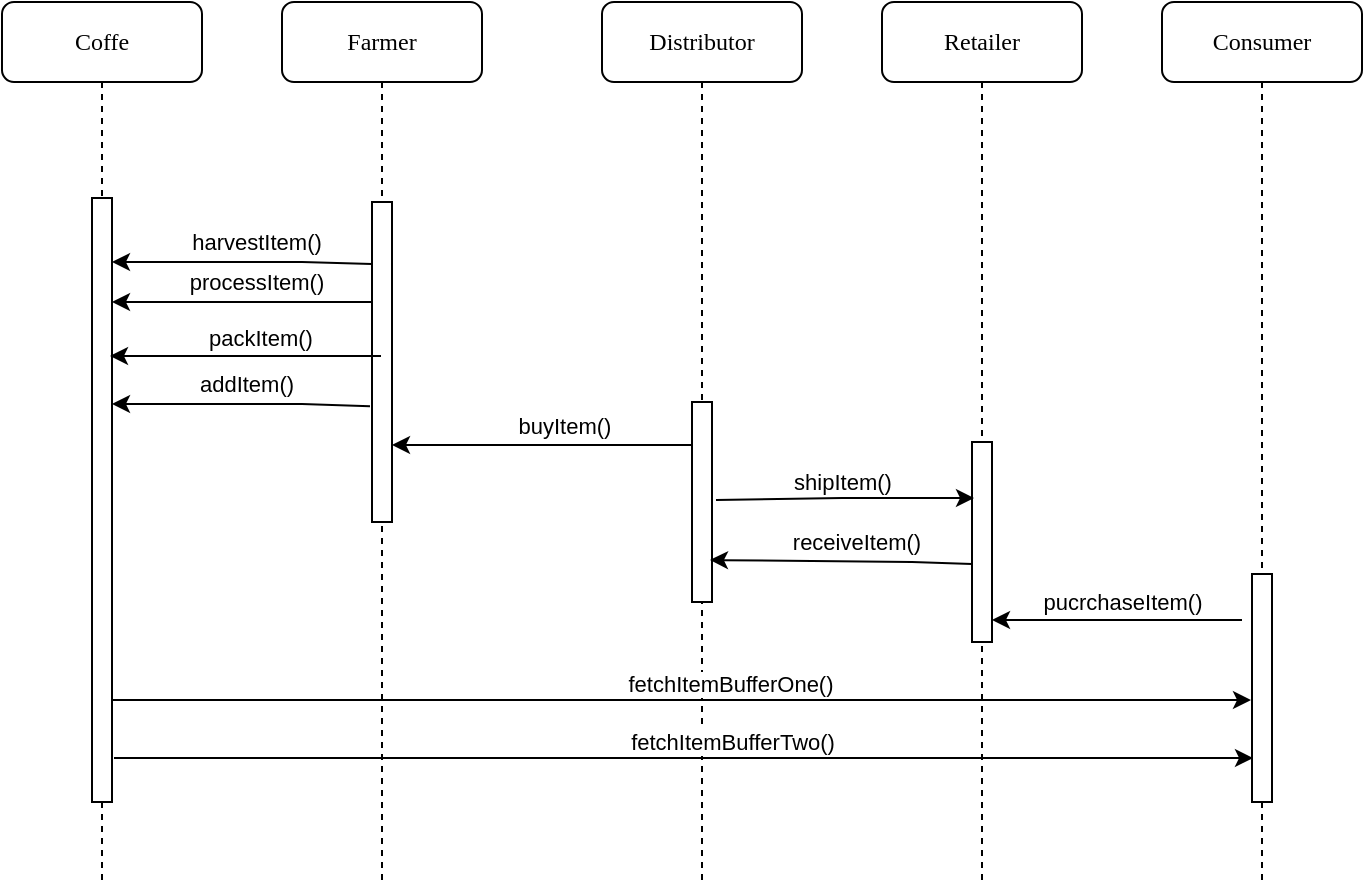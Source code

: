 <mxfile version="15.6.3" type="device"><diagram name="Page-1" id="13e1069c-82ec-6db2-03f1-153e76fe0fe0"><mxGraphModel dx="702" dy="793" grid="1" gridSize="10" guides="1" tooltips="1" connect="1" arrows="1" fold="1" page="1" pageScale="1" pageWidth="1100" pageHeight="850" background="none" math="0" shadow="0"><root><mxCell id="0"/><mxCell id="1" parent="0"/><mxCell id="7baba1c4bc27f4b0-2" value="Farmer" style="shape=umlLifeline;perimeter=lifelinePerimeter;whiteSpace=wrap;html=1;container=1;collapsible=0;recursiveResize=0;outlineConnect=0;rounded=1;shadow=0;comic=0;labelBackgroundColor=none;strokeWidth=1;fontFamily=Verdana;fontSize=12;align=center;" parent="1" vertex="1"><mxGeometry x="240" y="80" width="100" height="440" as="geometry"/></mxCell><mxCell id="7baba1c4bc27f4b0-10" value="" style="html=1;points=[];perimeter=orthogonalPerimeter;rounded=0;shadow=0;comic=0;labelBackgroundColor=none;strokeWidth=1;fontFamily=Verdana;fontSize=12;align=center;" parent="7baba1c4bc27f4b0-2" vertex="1"><mxGeometry x="45" y="100" width="10" height="160" as="geometry"/></mxCell><mxCell id="tHxEXbKZa0VlboD3l-bC-11" value="" style="endArrow=classic;html=1;rounded=0;" edge="1" parent="7baba1c4bc27f4b0-2"><mxGeometry width="50" height="50" relative="1" as="geometry"><mxPoint x="209.5" y="221.5" as="sourcePoint"/><mxPoint x="55" y="221.5" as="targetPoint"/><Array as="points"><mxPoint x="150" y="221.5"/></Array></mxGeometry></mxCell><mxCell id="tHxEXbKZa0VlboD3l-bC-12" value="buyItem()" style="edgeLabel;html=1;align=center;verticalAlign=middle;resizable=0;points=[];" vertex="1" connectable="0" parent="tHxEXbKZa0VlboD3l-bC-11"><mxGeometry x="-0.104" y="-1" relative="1" as="geometry"><mxPoint y="-9" as="offset"/></mxGeometry></mxCell><mxCell id="7baba1c4bc27f4b0-3" value="Distributor" style="shape=umlLifeline;perimeter=lifelinePerimeter;whiteSpace=wrap;html=1;container=1;collapsible=0;recursiveResize=0;outlineConnect=0;rounded=1;shadow=0;comic=0;labelBackgroundColor=none;strokeWidth=1;fontFamily=Verdana;fontSize=12;align=center;" parent="1" vertex="1"><mxGeometry x="400" y="80" width="100" height="440" as="geometry"/></mxCell><mxCell id="7baba1c4bc27f4b0-13" value="" style="html=1;points=[];perimeter=orthogonalPerimeter;rounded=0;shadow=0;comic=0;labelBackgroundColor=none;strokeWidth=1;fontFamily=Verdana;fontSize=12;align=center;" parent="7baba1c4bc27f4b0-3" vertex="1"><mxGeometry x="45" y="200" width="10" height="100" as="geometry"/></mxCell><mxCell id="7baba1c4bc27f4b0-4" value="Retailer" style="shape=umlLifeline;perimeter=lifelinePerimeter;whiteSpace=wrap;html=1;container=1;collapsible=0;recursiveResize=0;outlineConnect=0;rounded=1;shadow=0;comic=0;labelBackgroundColor=none;strokeWidth=1;fontFamily=Verdana;fontSize=12;align=center;" parent="1" vertex="1"><mxGeometry x="540" y="80" width="100" height="440" as="geometry"/></mxCell><mxCell id="7baba1c4bc27f4b0-5" value="Consumer" style="shape=umlLifeline;perimeter=lifelinePerimeter;whiteSpace=wrap;html=1;container=1;collapsible=0;recursiveResize=0;outlineConnect=0;rounded=1;shadow=0;comic=0;labelBackgroundColor=none;strokeWidth=1;fontFamily=Verdana;fontSize=12;align=center;" parent="1" vertex="1"><mxGeometry x="680" y="80" width="100" height="440" as="geometry"/></mxCell><mxCell id="7baba1c4bc27f4b0-19" value="" style="html=1;points=[];perimeter=orthogonalPerimeter;rounded=0;shadow=0;comic=0;labelBackgroundColor=none;strokeWidth=1;fontFamily=Verdana;fontSize=12;align=center;" parent="7baba1c4bc27f4b0-5" vertex="1"><mxGeometry x="45" y="286" width="10" height="114" as="geometry"/></mxCell><mxCell id="7baba1c4bc27f4b0-8" value="Coffe" style="shape=umlLifeline;perimeter=lifelinePerimeter;whiteSpace=wrap;html=1;container=1;collapsible=0;recursiveResize=0;outlineConnect=0;rounded=1;shadow=0;comic=0;labelBackgroundColor=none;strokeWidth=1;fontFamily=Verdana;fontSize=12;align=center;" parent="1" vertex="1"><mxGeometry x="100" y="80" width="100" height="440" as="geometry"/></mxCell><mxCell id="7baba1c4bc27f4b0-9" value="" style="html=1;points=[];perimeter=orthogonalPerimeter;rounded=0;shadow=0;comic=0;labelBackgroundColor=none;strokeWidth=1;fontFamily=Verdana;fontSize=12;align=center;" parent="7baba1c4bc27f4b0-8" vertex="1"><mxGeometry x="45" y="98" width="10" height="302" as="geometry"/></mxCell><mxCell id="tHxEXbKZa0VlboD3l-bC-9" value="addItem()" style="endArrow=classic;html=1;rounded=0;exitX=-0.1;exitY=0.638;exitDx=0;exitDy=0;exitPerimeter=0;" edge="1" parent="7baba1c4bc27f4b0-8" source="7baba1c4bc27f4b0-10"><mxGeometry x="-0.04" y="-10" width="50" height="50" relative="1" as="geometry"><mxPoint x="180" y="201" as="sourcePoint"/><mxPoint x="55" y="201" as="targetPoint"/><Array as="points"><mxPoint x="150" y="201"/></Array><mxPoint as="offset"/></mxGeometry></mxCell><mxCell id="7baba1c4bc27f4b0-16" value="" style="html=1;points=[];perimeter=orthogonalPerimeter;rounded=0;shadow=0;comic=0;labelBackgroundColor=none;strokeWidth=1;fontFamily=Verdana;fontSize=12;align=center;" parent="1" vertex="1"><mxGeometry x="585" y="300" width="10" height="100" as="geometry"/></mxCell><mxCell id="tHxEXbKZa0VlboD3l-bC-3" value="" style="endArrow=classic;html=1;rounded=0;exitX=0;exitY=0.194;exitDx=0;exitDy=0;exitPerimeter=0;" edge="1" parent="1" source="7baba1c4bc27f4b0-10" target="7baba1c4bc27f4b0-9"><mxGeometry width="50" height="50" relative="1" as="geometry"><mxPoint x="280" y="210" as="sourcePoint"/><mxPoint x="230" y="220" as="targetPoint"/><Array as="points"><mxPoint x="250" y="210"/></Array></mxGeometry></mxCell><mxCell id="tHxEXbKZa0VlboD3l-bC-4" value="harvestItem()" style="edgeLabel;html=1;align=center;verticalAlign=middle;resizable=0;points=[];" vertex="1" connectable="0" parent="tHxEXbKZa0VlboD3l-bC-3"><mxGeometry x="-0.104" y="-1" relative="1" as="geometry"><mxPoint y="-9" as="offset"/></mxGeometry></mxCell><mxCell id="tHxEXbKZa0VlboD3l-bC-5" value="" style="endArrow=classic;html=1;rounded=0;" edge="1" parent="1" source="7baba1c4bc27f4b0-10"><mxGeometry width="50" height="50" relative="1" as="geometry"><mxPoint x="280" y="230" as="sourcePoint"/><mxPoint x="155" y="230" as="targetPoint"/><Array as="points"><mxPoint x="250" y="230"/></Array></mxGeometry></mxCell><mxCell id="tHxEXbKZa0VlboD3l-bC-6" value="processItem()" style="edgeLabel;html=1;align=center;verticalAlign=middle;resizable=0;points=[];" vertex="1" connectable="0" parent="tHxEXbKZa0VlboD3l-bC-5"><mxGeometry x="-0.104" y="-1" relative="1" as="geometry"><mxPoint y="-9" as="offset"/></mxGeometry></mxCell><mxCell id="tHxEXbKZa0VlboD3l-bC-7" value="" style="endArrow=classic;html=1;rounded=0;" edge="1" parent="1" source="7baba1c4bc27f4b0-2"><mxGeometry width="50" height="50" relative="1" as="geometry"><mxPoint x="280" y="257" as="sourcePoint"/><mxPoint x="154" y="257" as="targetPoint"/><Array as="points"><mxPoint x="249" y="257"/></Array></mxGeometry></mxCell><mxCell id="tHxEXbKZa0VlboD3l-bC-8" value="packItem()" style="edgeLabel;html=1;align=center;verticalAlign=middle;resizable=0;points=[];" vertex="1" connectable="0" parent="tHxEXbKZa0VlboD3l-bC-7"><mxGeometry x="-0.104" y="-1" relative="1" as="geometry"><mxPoint y="-8" as="offset"/></mxGeometry></mxCell><mxCell id="tHxEXbKZa0VlboD3l-bC-13" value="shipItem()" style="endArrow=classic;html=1;rounded=0;exitX=1.2;exitY=0.49;exitDx=0;exitDy=0;exitPerimeter=0;entryX=0.1;entryY=0.28;entryDx=0;entryDy=0;entryPerimeter=0;" edge="1" parent="1" source="7baba1c4bc27f4b0-13" target="7baba1c4bc27f4b0-16"><mxGeometry x="-0.016" y="8" width="50" height="50" relative="1" as="geometry"><mxPoint x="460" y="328" as="sourcePoint"/><mxPoint x="580" y="328" as="targetPoint"/><Array as="points"><mxPoint x="520" y="328"/></Array><mxPoint as="offset"/></mxGeometry></mxCell><mxCell id="tHxEXbKZa0VlboD3l-bC-14" value="" style="endArrow=classic;html=1;rounded=0;entryX=0.9;entryY=0.79;entryDx=0;entryDy=0;entryPerimeter=0;exitX=0;exitY=0.61;exitDx=0;exitDy=0;exitPerimeter=0;" edge="1" parent="1" source="7baba1c4bc27f4b0-16" target="7baba1c4bc27f4b0-13"><mxGeometry width="50" height="50" relative="1" as="geometry"><mxPoint x="580" y="359" as="sourcePoint"/><mxPoint x="460" y="360" as="targetPoint"/><Array as="points"><mxPoint x="555" y="360"/></Array></mxGeometry></mxCell><mxCell id="tHxEXbKZa0VlboD3l-bC-15" value="receiveItem()" style="edgeLabel;html=1;align=center;verticalAlign=middle;resizable=0;points=[];" vertex="1" connectable="0" parent="tHxEXbKZa0VlboD3l-bC-14"><mxGeometry x="-0.104" y="-1" relative="1" as="geometry"><mxPoint y="-9" as="offset"/></mxGeometry></mxCell><mxCell id="tHxEXbKZa0VlboD3l-bC-18" value="pucrchaseItem()" style="endArrow=classic;html=1;rounded=0;entryX=1;entryY=0.89;entryDx=0;entryDy=0;entryPerimeter=0;" edge="1" parent="1" target="7baba1c4bc27f4b0-16"><mxGeometry x="-0.04" y="-9" width="50" height="50" relative="1" as="geometry"><mxPoint x="720" y="389" as="sourcePoint"/><mxPoint x="600" y="387" as="targetPoint"/><mxPoint as="offset"/></mxGeometry></mxCell><mxCell id="tHxEXbKZa0VlboD3l-bC-19" value="" style="endArrow=classic;html=1;rounded=0;" edge="1" parent="1"><mxGeometry width="50" height="50" relative="1" as="geometry"><mxPoint x="155" y="429" as="sourcePoint"/><mxPoint x="724.5" y="429" as="targetPoint"/><Array as="points"><mxPoint x="335" y="429"/></Array></mxGeometry></mxCell><mxCell id="tHxEXbKZa0VlboD3l-bC-20" value="fetchItemBufferOne()" style="edgeLabel;html=1;align=center;verticalAlign=middle;resizable=0;points=[];" vertex="1" connectable="0" parent="tHxEXbKZa0VlboD3l-bC-19"><mxGeometry x="0.085" y="-2" relative="1" as="geometry"><mxPoint y="-10" as="offset"/></mxGeometry></mxCell><mxCell id="tHxEXbKZa0VlboD3l-bC-22" value="" style="endArrow=classic;html=1;rounded=0;" edge="1" parent="1"><mxGeometry width="50" height="50" relative="1" as="geometry"><mxPoint x="156" y="458" as="sourcePoint"/><mxPoint x="725.5" y="458" as="targetPoint"/><Array as="points"><mxPoint x="336" y="458"/></Array></mxGeometry></mxCell><mxCell id="tHxEXbKZa0VlboD3l-bC-23" value="fetchItemBufferTwo()" style="edgeLabel;html=1;align=center;verticalAlign=middle;resizable=0;points=[];" vertex="1" connectable="0" parent="tHxEXbKZa0VlboD3l-bC-22"><mxGeometry x="0.085" y="-2" relative="1" as="geometry"><mxPoint y="-10" as="offset"/></mxGeometry></mxCell></root></mxGraphModel></diagram></mxfile>